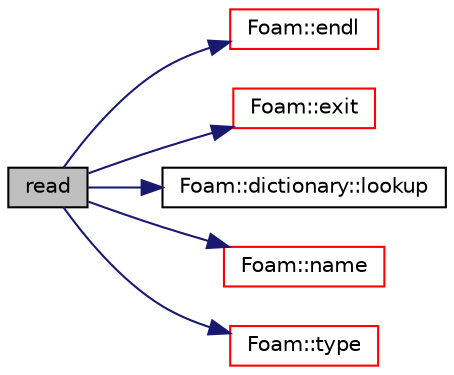 digraph "read"
{
  bgcolor="transparent";
  edge [fontname="Helvetica",fontsize="10",labelfontname="Helvetica",labelfontsize="10"];
  node [fontname="Helvetica",fontsize="10",shape=record];
  rankdir="LR";
  Node1 [label="read",height=0.2,width=0.4,color="black", fillcolor="grey75", style="filled", fontcolor="black"];
  Node1 -> Node2 [color="midnightblue",fontsize="10",style="solid",fontname="Helvetica"];
  Node2 [label="Foam::endl",height=0.2,width=0.4,color="red",URL="$a10675.html#a2db8fe02a0d3909e9351bb4275b23ce4",tooltip="Add newline and flush stream. "];
  Node1 -> Node3 [color="midnightblue",fontsize="10",style="solid",fontname="Helvetica"];
  Node3 [label="Foam::exit",height=0.2,width=0.4,color="red",URL="$a10675.html#a06ca7250d8e89caf05243ec094843642"];
  Node1 -> Node4 [color="midnightblue",fontsize="10",style="solid",fontname="Helvetica"];
  Node4 [label="Foam::dictionary::lookup",height=0.2,width=0.4,color="black",URL="$a00518.html#a8baab402d653d6e789f67c57e23a5b59",tooltip="Find and return an entry data stream. "];
  Node1 -> Node5 [color="midnightblue",fontsize="10",style="solid",fontname="Helvetica"];
  Node5 [label="Foam::name",height=0.2,width=0.4,color="red",URL="$a10675.html#adcb0df2bd4953cb6bb390272d8263c3a",tooltip="Return a string representation of a complex. "];
  Node1 -> Node6 [color="midnightblue",fontsize="10",style="solid",fontname="Helvetica"];
  Node6 [label="Foam::type",height=0.2,width=0.4,color="red",URL="$a10675.html#aec48583af672626378f501eb9fc32cd1",tooltip="Return the file type: DIRECTORY or FILE. "];
}
